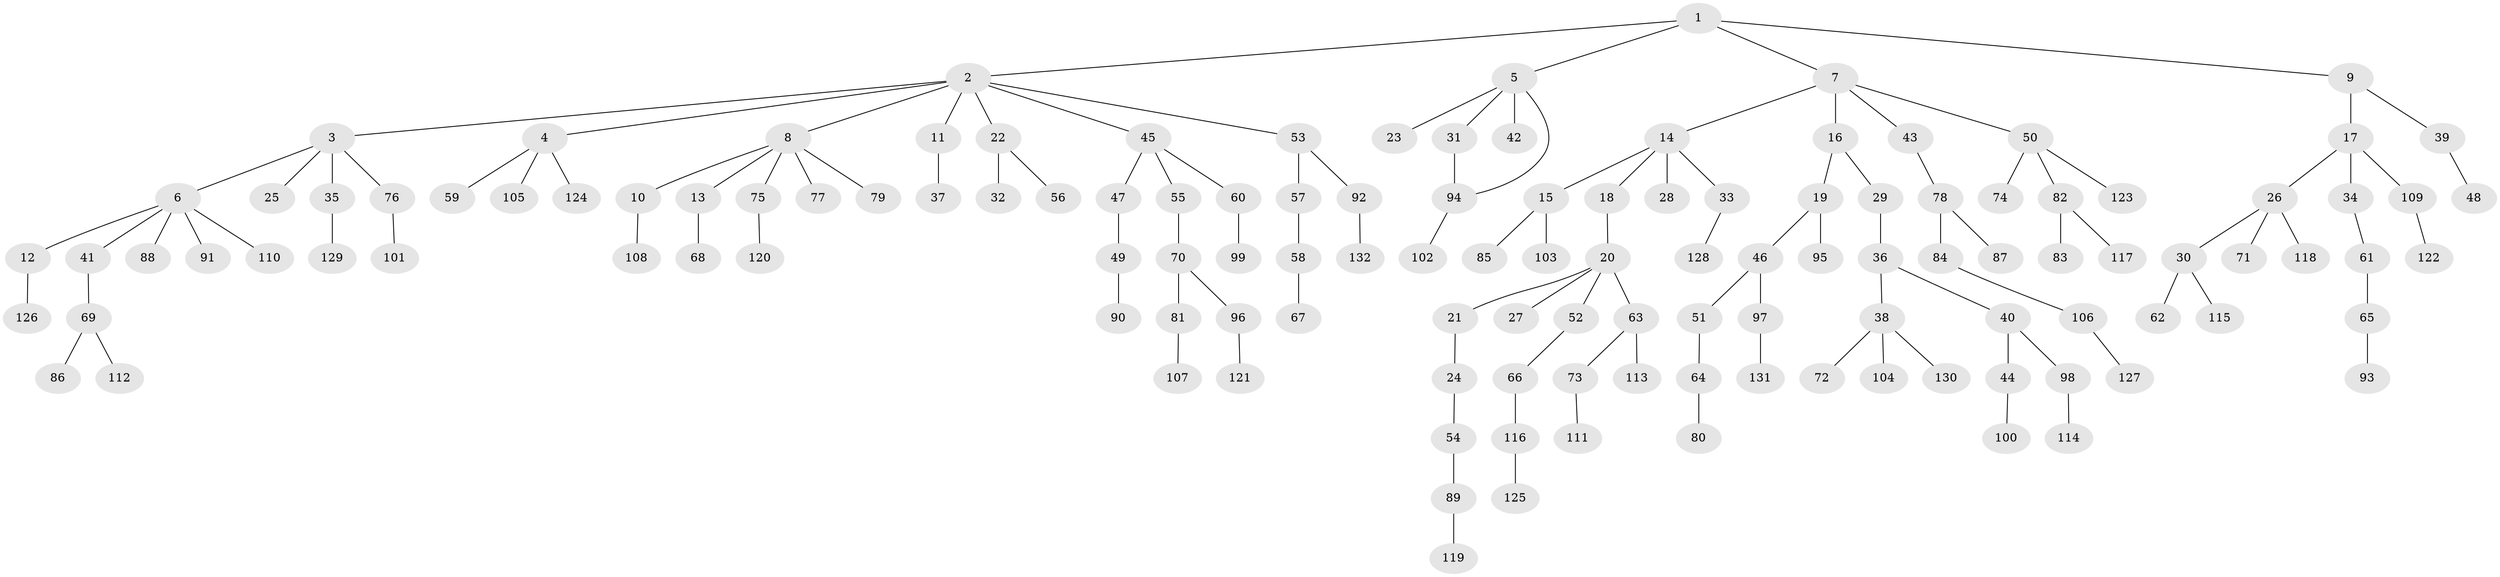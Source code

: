 // coarse degree distribution, {5: 0.04411764705882353, 8: 0.014705882352941176, 4: 0.07352941176470588, 2: 0.20588235294117646, 3: 0.14705882352941177, 1: 0.5147058823529411}
// Generated by graph-tools (version 1.1) at 2025/48/03/04/25 22:48:44]
// undirected, 132 vertices, 132 edges
graph export_dot {
  node [color=gray90,style=filled];
  1;
  2;
  3;
  4;
  5;
  6;
  7;
  8;
  9;
  10;
  11;
  12;
  13;
  14;
  15;
  16;
  17;
  18;
  19;
  20;
  21;
  22;
  23;
  24;
  25;
  26;
  27;
  28;
  29;
  30;
  31;
  32;
  33;
  34;
  35;
  36;
  37;
  38;
  39;
  40;
  41;
  42;
  43;
  44;
  45;
  46;
  47;
  48;
  49;
  50;
  51;
  52;
  53;
  54;
  55;
  56;
  57;
  58;
  59;
  60;
  61;
  62;
  63;
  64;
  65;
  66;
  67;
  68;
  69;
  70;
  71;
  72;
  73;
  74;
  75;
  76;
  77;
  78;
  79;
  80;
  81;
  82;
  83;
  84;
  85;
  86;
  87;
  88;
  89;
  90;
  91;
  92;
  93;
  94;
  95;
  96;
  97;
  98;
  99;
  100;
  101;
  102;
  103;
  104;
  105;
  106;
  107;
  108;
  109;
  110;
  111;
  112;
  113;
  114;
  115;
  116;
  117;
  118;
  119;
  120;
  121;
  122;
  123;
  124;
  125;
  126;
  127;
  128;
  129;
  130;
  131;
  132;
  1 -- 2;
  1 -- 5;
  1 -- 7;
  1 -- 9;
  2 -- 3;
  2 -- 4;
  2 -- 8;
  2 -- 11;
  2 -- 22;
  2 -- 45;
  2 -- 53;
  3 -- 6;
  3 -- 25;
  3 -- 35;
  3 -- 76;
  4 -- 59;
  4 -- 105;
  4 -- 124;
  5 -- 23;
  5 -- 31;
  5 -- 42;
  5 -- 94;
  6 -- 12;
  6 -- 41;
  6 -- 88;
  6 -- 91;
  6 -- 110;
  7 -- 14;
  7 -- 16;
  7 -- 43;
  7 -- 50;
  8 -- 10;
  8 -- 13;
  8 -- 75;
  8 -- 77;
  8 -- 79;
  9 -- 17;
  9 -- 39;
  10 -- 108;
  11 -- 37;
  12 -- 126;
  13 -- 68;
  14 -- 15;
  14 -- 18;
  14 -- 28;
  14 -- 33;
  15 -- 85;
  15 -- 103;
  16 -- 19;
  16 -- 29;
  17 -- 26;
  17 -- 34;
  17 -- 109;
  18 -- 20;
  19 -- 46;
  19 -- 95;
  20 -- 21;
  20 -- 27;
  20 -- 52;
  20 -- 63;
  21 -- 24;
  22 -- 32;
  22 -- 56;
  24 -- 54;
  26 -- 30;
  26 -- 71;
  26 -- 118;
  29 -- 36;
  30 -- 62;
  30 -- 115;
  31 -- 94;
  33 -- 128;
  34 -- 61;
  35 -- 129;
  36 -- 38;
  36 -- 40;
  38 -- 72;
  38 -- 104;
  38 -- 130;
  39 -- 48;
  40 -- 44;
  40 -- 98;
  41 -- 69;
  43 -- 78;
  44 -- 100;
  45 -- 47;
  45 -- 55;
  45 -- 60;
  46 -- 51;
  46 -- 97;
  47 -- 49;
  49 -- 90;
  50 -- 74;
  50 -- 82;
  50 -- 123;
  51 -- 64;
  52 -- 66;
  53 -- 57;
  53 -- 92;
  54 -- 89;
  55 -- 70;
  57 -- 58;
  58 -- 67;
  60 -- 99;
  61 -- 65;
  63 -- 73;
  63 -- 113;
  64 -- 80;
  65 -- 93;
  66 -- 116;
  69 -- 86;
  69 -- 112;
  70 -- 81;
  70 -- 96;
  73 -- 111;
  75 -- 120;
  76 -- 101;
  78 -- 84;
  78 -- 87;
  81 -- 107;
  82 -- 83;
  82 -- 117;
  84 -- 106;
  89 -- 119;
  92 -- 132;
  94 -- 102;
  96 -- 121;
  97 -- 131;
  98 -- 114;
  106 -- 127;
  109 -- 122;
  116 -- 125;
}
